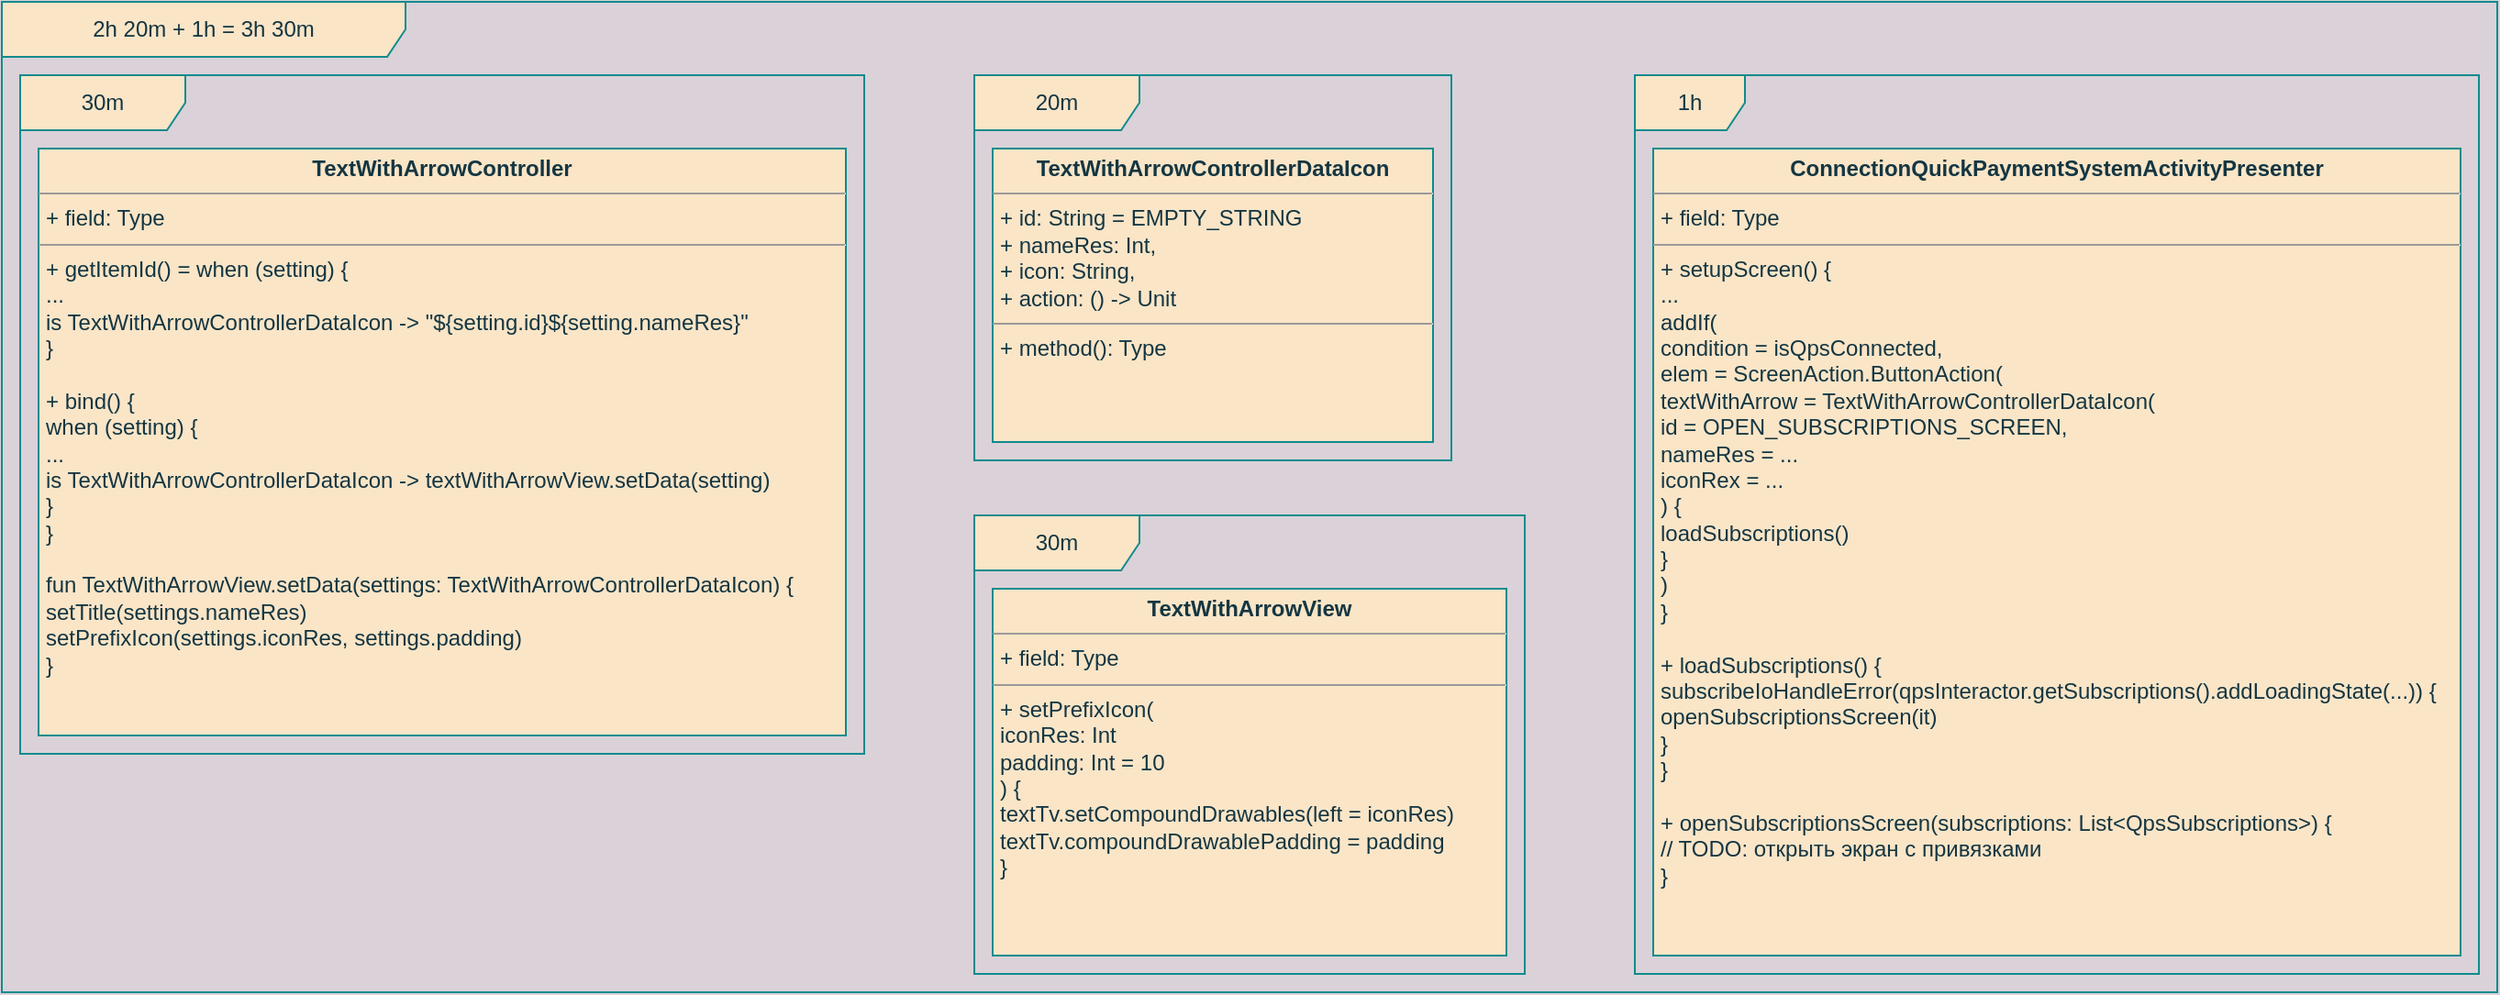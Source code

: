 <mxfile version="20.0.1" type="github">
  <diagram id="eiOn3xDo7uWDu8iiAyMU" name="Page-1">
    <mxGraphModel dx="1183" dy="800" grid="1" gridSize="10" guides="1" tooltips="1" connect="1" arrows="1" fold="1" page="1" pageScale="1" pageWidth="827" pageHeight="1169" background="#DAD2D8" math="0" shadow="0">
      <root>
        <mxCell id="0" />
        <mxCell id="1" parent="0" />
        <mxCell id="QGh5Z-5Umhr-68MVZ_py-1" value="&lt;p style=&quot;margin:0px;margin-top:4px;text-align:center;&quot;&gt;&lt;b&gt;TextWithArrowController&lt;/b&gt;&lt;/p&gt;&lt;hr size=&quot;1&quot;&gt;&lt;p style=&quot;margin:0px;margin-left:4px;&quot;&gt;+ field: Type&lt;/p&gt;&lt;hr size=&quot;1&quot;&gt;&lt;p style=&quot;margin:0px;margin-left:4px;&quot;&gt;+ getItemId() = when (setting) {&lt;/p&gt;&lt;p style=&quot;margin:0px;margin-left:4px;&quot;&gt;...&lt;/p&gt;&lt;p style=&quot;margin:0px;margin-left:4px;&quot;&gt;is TextWithArrowControllerDataIcon -&amp;gt; &quot;${setting.id}${setting.nameRes}&quot;&lt;br&gt;&lt;/p&gt;&lt;p style=&quot;margin:0px;margin-left:4px;&quot;&gt;}&lt;/p&gt;&lt;p style=&quot;margin:0px;margin-left:4px;&quot;&gt;&lt;br&gt;&lt;/p&gt;&lt;p style=&quot;margin:0px;margin-left:4px;&quot;&gt;+ bind() {&lt;/p&gt;&lt;p style=&quot;margin:0px;margin-left:4px;&quot;&gt;when (setting) {&lt;/p&gt;&lt;p style=&quot;margin:0px;margin-left:4px;&quot;&gt;...&lt;/p&gt;&lt;p style=&quot;margin:0px;margin-left:4px;&quot;&gt;is TextWithArrowControllerDataIcon -&amp;gt; textWithArrowView.setData(setting)&lt;br&gt;&lt;/p&gt;&lt;p style=&quot;margin:0px;margin-left:4px;&quot;&gt;}&lt;br&gt;&lt;/p&gt;&lt;p style=&quot;margin:0px;margin-left:4px;&quot;&gt;}&lt;/p&gt;&lt;p style=&quot;margin:0px;margin-left:4px;&quot;&gt;&lt;br&gt;&lt;/p&gt;&lt;p style=&quot;margin:0px;margin-left:4px;&quot;&gt;fun TextWithArrowView.setData(settings: TextWithArrowControllerDataIcon) {&lt;/p&gt;&lt;p style=&quot;margin:0px;margin-left:4px;&quot;&gt;setTitle(settings.nameRes)&lt;/p&gt;&lt;p style=&quot;margin:0px;margin-left:4px;&quot;&gt;setPrefixIcon(settings.iconRes, settings.padding)&lt;br&gt;&lt;/p&gt;&lt;p style=&quot;margin:0px;margin-left:4px;&quot;&gt;}&lt;br&gt;&lt;/p&gt;" style="verticalAlign=top;align=left;overflow=fill;fontSize=12;fontFamily=Helvetica;html=1;rounded=0;sketch=0;fontColor=#143642;strokeColor=#0F8B8D;fillColor=#FAE5C7;" vertex="1" parent="1">
          <mxGeometry x="80" y="80" width="440" height="320" as="geometry" />
        </mxCell>
        <mxCell id="QGh5Z-5Umhr-68MVZ_py-2" value="&lt;p style=&quot;margin:0px;margin-top:4px;text-align:center;&quot;&gt;&lt;b&gt;TextWithArrowControllerDataIcon&lt;/b&gt;&lt;/p&gt;&lt;hr size=&quot;1&quot;&gt;&lt;p style=&quot;margin:0px;margin-left:4px;&quot;&gt;+ id: String = EMPTY_STRING&lt;/p&gt;&lt;p style=&quot;margin:0px;margin-left:4px;&quot;&gt;+ nameRes: Int,&lt;/p&gt;&lt;p style=&quot;margin:0px;margin-left:4px;&quot;&gt;+ icon: String,&lt;/p&gt;&lt;p style=&quot;margin:0px;margin-left:4px;&quot;&gt;+ action: () -&amp;gt; Unit&lt;br&gt;&lt;/p&gt;&lt;hr size=&quot;1&quot;&gt;&lt;p style=&quot;margin:0px;margin-left:4px;&quot;&gt;+ method(): Type&lt;/p&gt;" style="verticalAlign=top;align=left;overflow=fill;fontSize=12;fontFamily=Helvetica;html=1;rounded=0;sketch=0;fontColor=#143642;strokeColor=#0F8B8D;fillColor=#FAE5C7;" vertex="1" parent="1">
          <mxGeometry x="600" y="80" width="240" height="160" as="geometry" />
        </mxCell>
        <mxCell id="QGh5Z-5Umhr-68MVZ_py-3" value="&lt;p style=&quot;margin:0px;margin-top:4px;text-align:center;&quot;&gt;&lt;b&gt;TextWithArrowView&lt;/b&gt;&lt;/p&gt;&lt;hr size=&quot;1&quot;&gt;&lt;p style=&quot;margin:0px;margin-left:4px;&quot;&gt;+ field: Type&lt;/p&gt;&lt;hr size=&quot;1&quot;&gt;&lt;p style=&quot;margin:0px;margin-left:4px;&quot;&gt;+ setPrefixIcon(&lt;/p&gt;&lt;p style=&quot;margin:0px;margin-left:4px;&quot;&gt;iconRes: Int&lt;/p&gt;&lt;p style=&quot;margin:0px;margin-left:4px;&quot;&gt;padding: Int = 10&lt;br&gt;&lt;/p&gt;&lt;p style=&quot;margin:0px;margin-left:4px;&quot;&gt;) {&lt;/p&gt;&lt;p style=&quot;margin:0px;margin-left:4px;&quot;&gt;textTv.setCompoundDrawables(left = iconRes)&lt;/p&gt;&lt;p style=&quot;margin:0px;margin-left:4px;&quot;&gt;textTv.compoundDrawablePadding = padding&lt;br&gt;&lt;/p&gt;&lt;p style=&quot;margin:0px;margin-left:4px;&quot;&gt;}&lt;br&gt;&lt;/p&gt;" style="verticalAlign=top;align=left;overflow=fill;fontSize=12;fontFamily=Helvetica;html=1;rounded=0;sketch=0;fontColor=#143642;strokeColor=#0F8B8D;fillColor=#FAE5C7;" vertex="1" parent="1">
          <mxGeometry x="600" y="320" width="280" height="200" as="geometry" />
        </mxCell>
        <mxCell id="QGh5Z-5Umhr-68MVZ_py-4" value="&lt;p style=&quot;margin:0px;margin-top:4px;text-align:center;&quot;&gt;&lt;b&gt;ConnectionQuickPaymentSystemActivityPresenter&lt;/b&gt;&lt;/p&gt;&lt;hr size=&quot;1&quot;&gt;&lt;p style=&quot;margin:0px;margin-left:4px;&quot;&gt;+ field: Type&lt;/p&gt;&lt;hr size=&quot;1&quot;&gt;&lt;p style=&quot;margin:0px;margin-left:4px;&quot;&gt;+ setupScreen() {&lt;/p&gt;&lt;p style=&quot;margin:0px;margin-left:4px;&quot;&gt;...&lt;/p&gt;&lt;p style=&quot;margin:0px;margin-left:4px;&quot;&gt;addIf(&lt;/p&gt;&lt;p style=&quot;margin:0px;margin-left:4px;&quot;&gt;condition = isQpsConnected,&lt;/p&gt;&lt;p style=&quot;margin:0px;margin-left:4px;&quot;&gt;elem = ScreenAction.ButtonAction(&lt;/p&gt;&lt;p style=&quot;margin:0px;margin-left:4px;&quot;&gt;textWithArrow = TextWithArrowControllerDataIcon(&lt;/p&gt;&lt;p style=&quot;margin:0px;margin-left:4px;&quot;&gt;id = OPEN_SUBSCRIPTIONS_SCREEN,&lt;/p&gt;&lt;p style=&quot;margin:0px;margin-left:4px;&quot;&gt;nameRes = ...&lt;/p&gt;&lt;p style=&quot;margin:0px;margin-left:4px;&quot;&gt;iconRex = ...&lt;br&gt;&lt;/p&gt;&lt;p style=&quot;margin:0px;margin-left:4px;&quot;&gt;) {&lt;/p&gt;&lt;p style=&quot;margin:0px;margin-left:4px;&quot;&gt;loadSubscriptions()&lt;br&gt;&lt;/p&gt;&lt;p style=&quot;margin:0px;margin-left:4px;&quot;&gt;}&lt;br&gt;&lt;/p&gt;&lt;p style=&quot;margin:0px;margin-left:4px;&quot;&gt;)&lt;br&gt;&lt;/p&gt;&lt;p style=&quot;margin:0px;margin-left:4px;&quot;&gt;}&lt;/p&gt;&lt;p style=&quot;margin:0px;margin-left:4px;&quot;&gt;&lt;br&gt;&lt;/p&gt;&lt;p style=&quot;margin:0px;margin-left:4px;&quot;&gt;+ loadSubscriptions() {&lt;/p&gt;&lt;p style=&quot;margin:0px;margin-left:4px;&quot;&gt;subscribeIoHandleError(qpsInteractor.getSubscriptions().addLoadingState(...)) {&lt;/p&gt;&lt;p style=&quot;margin:0px;margin-left:4px;&quot;&gt;openSubscriptionsScreen(it)&lt;br&gt;&lt;/p&gt;&lt;p style=&quot;margin:0px;margin-left:4px;&quot;&gt;}&lt;br&gt;&lt;/p&gt;&lt;p style=&quot;margin:0px;margin-left:4px;&quot;&gt;}&lt;/p&gt;&lt;p style=&quot;margin:0px;margin-left:4px;&quot;&gt;&lt;br&gt;&lt;/p&gt;&lt;p style=&quot;margin:0px;margin-left:4px;&quot;&gt;+ openSubscriptionsScreen(subscriptions: List&amp;lt;QpsSubscriptions&amp;gt;) {&lt;/p&gt;&lt;p style=&quot;margin:0px;margin-left:4px;&quot;&gt;// TODO: открыть экран с привязками&lt;br&gt;&lt;/p&gt;&lt;p style=&quot;margin:0px;margin-left:4px;&quot;&gt;}&lt;br&gt;&lt;/p&gt;" style="verticalAlign=top;align=left;overflow=fill;fontSize=12;fontFamily=Helvetica;html=1;rounded=0;sketch=0;fontColor=#143642;strokeColor=#0F8B8D;fillColor=#FAE5C7;" vertex="1" parent="1">
          <mxGeometry x="960" y="80" width="440" height="440" as="geometry" />
        </mxCell>
        <mxCell id="QGh5Z-5Umhr-68MVZ_py-6" value="30m" style="shape=umlFrame;whiteSpace=wrap;html=1;rounded=0;sketch=0;fontColor=#143642;strokeColor=#0F8B8D;fillColor=#FAE5C7;width=90;height=30;" vertex="1" parent="1">
          <mxGeometry x="70" y="40" width="460" height="370" as="geometry" />
        </mxCell>
        <mxCell id="QGh5Z-5Umhr-68MVZ_py-7" value="20m" style="shape=umlFrame;whiteSpace=wrap;html=1;rounded=0;sketch=0;fontColor=#143642;strokeColor=#0F8B8D;fillColor=#FAE5C7;width=90;height=30;" vertex="1" parent="1">
          <mxGeometry x="590" y="40" width="260" height="210" as="geometry" />
        </mxCell>
        <mxCell id="QGh5Z-5Umhr-68MVZ_py-8" value="30m" style="shape=umlFrame;whiteSpace=wrap;html=1;rounded=0;sketch=0;fontColor=#143642;strokeColor=#0F8B8D;fillColor=#FAE5C7;width=90;height=30;" vertex="1" parent="1">
          <mxGeometry x="590" y="280" width="300" height="250" as="geometry" />
        </mxCell>
        <mxCell id="QGh5Z-5Umhr-68MVZ_py-9" value="1h" style="shape=umlFrame;whiteSpace=wrap;html=1;rounded=0;sketch=0;fontColor=#143642;strokeColor=#0F8B8D;fillColor=#FAE5C7;" vertex="1" parent="1">
          <mxGeometry x="950" y="40" width="460" height="490" as="geometry" />
        </mxCell>
        <mxCell id="QGh5Z-5Umhr-68MVZ_py-10" value="2h 20m + 1h = 3h 30m" style="shape=umlFrame;whiteSpace=wrap;html=1;rounded=0;sketch=0;fontColor=#143642;strokeColor=#0F8B8D;fillColor=#FAE5C7;width=220;height=30;" vertex="1" parent="1">
          <mxGeometry x="60" width="1360" height="540" as="geometry" />
        </mxCell>
      </root>
    </mxGraphModel>
  </diagram>
</mxfile>
